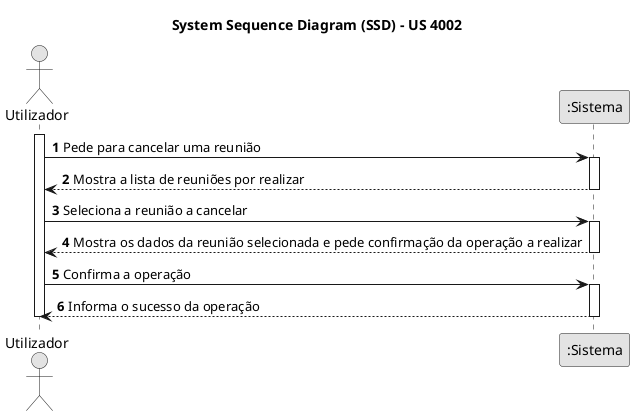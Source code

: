 @startuml
skinparam monochrome true
skinparam packageStyle rectangle
skinparam shadowing false

title System Sequence Diagram (SSD) - US 4002
autonumber

actor "Utilizador" as Actor
participant ":Sistema" as System

activate Actor

Actor -> System : Pede para cancelar uma reunião
activate System
System --> Actor : Mostra a lista de reuniões por realizar
deactivate System

Actor -> System : Seleciona a reunião a cancelar
activate System
System --> Actor : Mostra os dados da reunião selecionada e pede confirmação da operação a realizar
deactivate System

Actor -> System : Confirma a operação
activate System
System --> Actor : Informa o sucesso da operação
deactivate System

deactivate Actor

@enduml